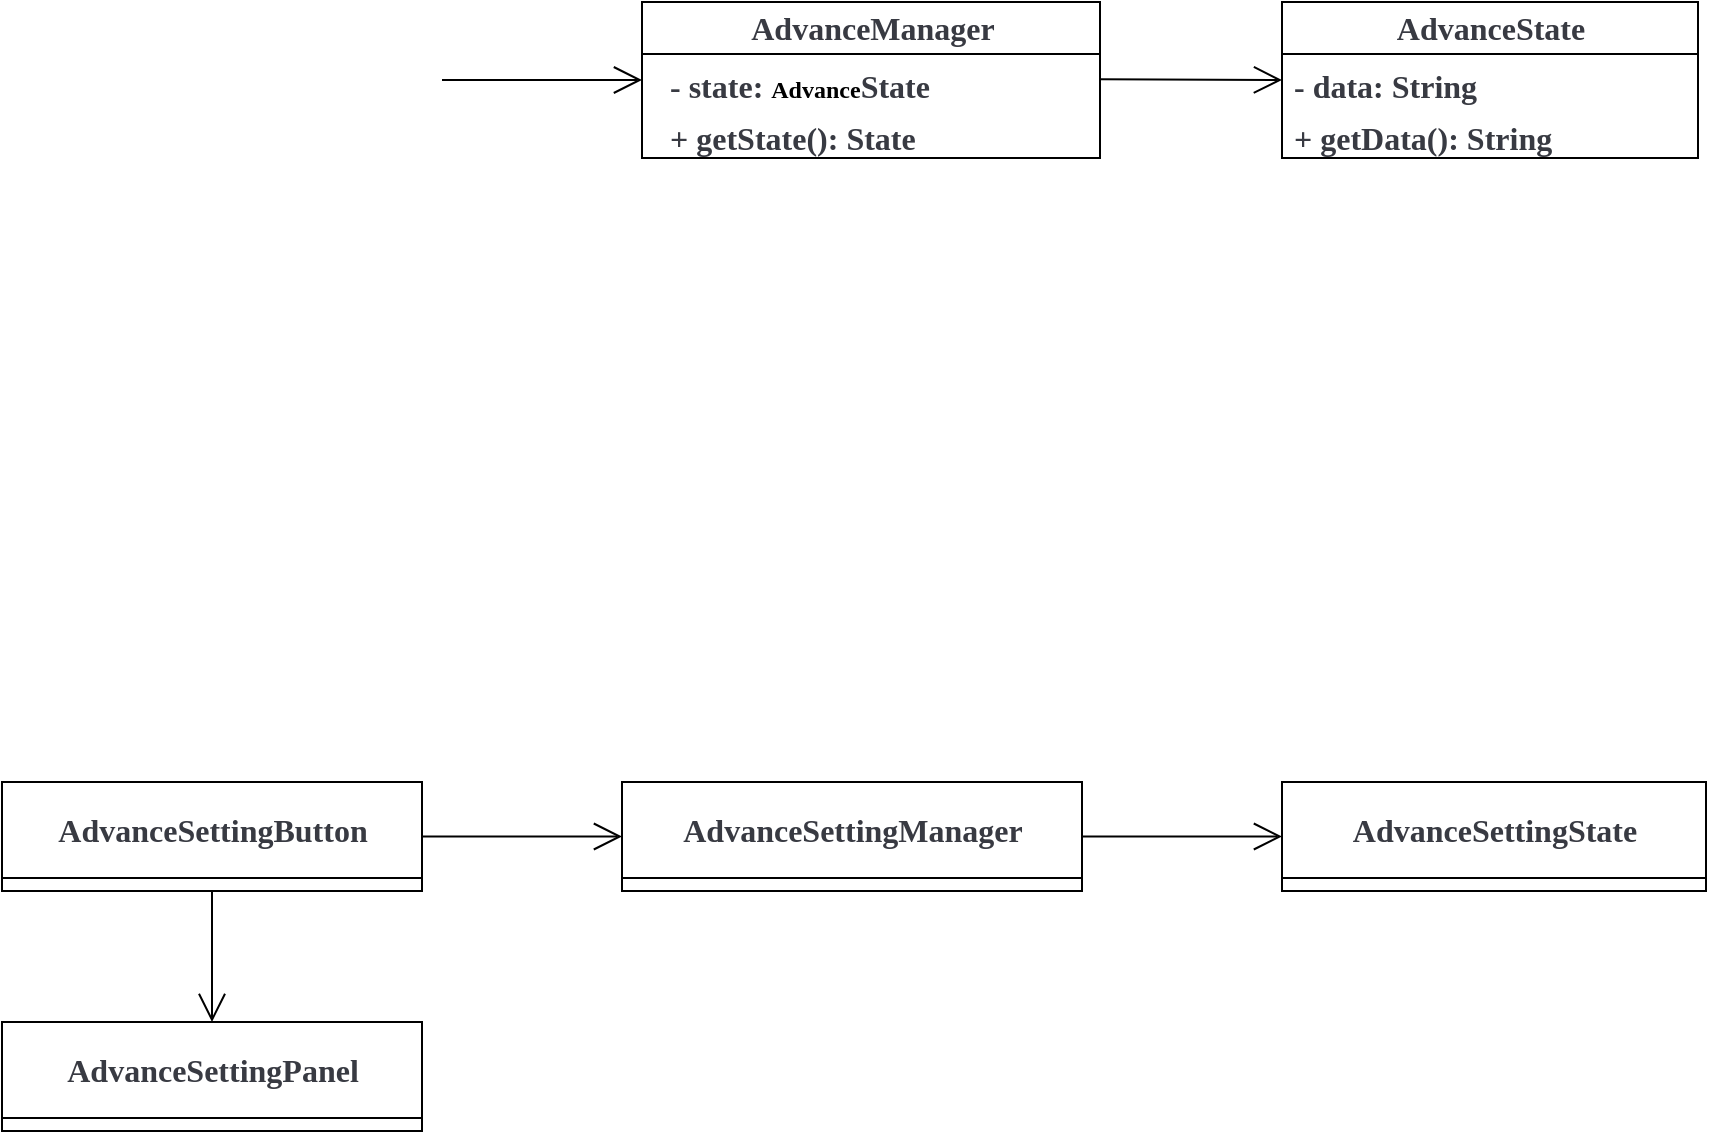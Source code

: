 <mxfile version="26.1.0">
  <diagram name="第 1 页" id="Q4jDz6H18_isW9mFbE67">
    <mxGraphModel dx="1595" dy="654" grid="1" gridSize="10" guides="1" tooltips="1" connect="1" arrows="0" fold="1" page="0" pageScale="1" pageWidth="827" pageHeight="1169" math="0" shadow="0">
      <root>
        <mxCell id="0" />
        <mxCell id="1" parent="0" />
        <mxCell id="WYNOVw6aIWCYw_fvYY9K-1" value="&lt;span style=&quot;color: rgb(56, 58, 66); font-size: 16px; text-align: start; white-space: pre-wrap;&quot;&gt;AdvanceSettingButton&lt;/span&gt;" style="swimlane;fontStyle=1;childLayout=stackLayout;horizontal=1;startSize=48;fillColor=none;horizontalStack=0;resizeParent=1;resizeParentMax=0;resizeLast=0;collapsible=1;marginBottom=0;html=1;labelBackgroundColor=none;textShadow=0;fontFamily=Lucida Console;" vertex="1" collapsed="1" parent="1">
          <mxGeometry x="-390" y="450" width="210" height="54.5" as="geometry">
            <mxRectangle x="-300" y="270" width="250" height="78" as="alternateBounds" />
          </mxGeometry>
        </mxCell>
        <mxCell id="WYNOVw6aIWCYw_fvYY9K-2" value="&lt;span style=&quot;color: rgb(56, 58, 66); font-family: ui-monospace, SFMono-Regular, &amp;quot;SF Mono&amp;quot;, Menlo, Consolas, &amp;quot;Liberation Mono&amp;quot;, monospace; font-size: 16px; white-space-collapse: preserve;&quot;&gt; - manager: &lt;/span&gt;&lt;span style=&quot;background-color: initial; font-family: Consolas, Monaco, &amp;quot;Andale Mono&amp;quot;, &amp;quot;Ubuntu Mono&amp;quot;, monospace; font-size: 1em; word-spacing: normal; color: light-dark(rgb(0, 0, 0), rgb(255, 255, 255));&quot;&gt;AdvanceManager&lt;/span&gt;" style="text;strokeColor=none;fillColor=none;align=left;verticalAlign=top;spacingLeft=4;spacingRight=4;overflow=hidden;rotatable=0;points=[[0,0.5],[1,0.5]];portConstraint=eastwest;whiteSpace=wrap;html=1;labelBackgroundColor=#FFFFFF;" vertex="1" parent="WYNOVw6aIWCYw_fvYY9K-1">
          <mxGeometry y="26" width="250" height="26" as="geometry" />
        </mxCell>
        <mxCell id="WYNOVw6aIWCYw_fvYY9K-3" value="&lt;span style=&quot;color: rgb(56, 58, 66); font-family: ui-monospace, SFMono-Regular, &amp;quot;SF Mono&amp;quot;, Menlo, Consolas, &amp;quot;Liberation Mono&amp;quot;, monospace; font-size: 16px; white-space-collapse: preserve;&quot;&gt; + displayData() &lt;/span&gt;" style="text;strokeColor=none;fillColor=none;align=left;verticalAlign=top;spacingLeft=4;spacingRight=4;overflow=hidden;rotatable=0;points=[[0,0.5],[1,0.5]];portConstraint=eastwest;whiteSpace=wrap;html=1;labelBackgroundColor=#FFFFFF;" vertex="1" parent="WYNOVw6aIWCYw_fvYY9K-1">
          <mxGeometry y="52" width="250" height="26" as="geometry" />
        </mxCell>
        <mxCell id="WYNOVw6aIWCYw_fvYY9K-5" value="&lt;span style=&quot;color: rgb(56, 58, 66); font-size: 16px; text-align: start; white-space: pre-wrap;&quot;&gt;AdvanceManager&lt;/span&gt;" style="swimlane;fontStyle=1;childLayout=stackLayout;horizontal=1;startSize=26;fillColor=none;horizontalStack=0;resizeParent=1;resizeParentMax=0;resizeLast=0;collapsible=1;marginBottom=0;html=1;labelBackgroundColor=none;textShadow=0;fontFamily=Lucida Console;" vertex="1" parent="1">
          <mxGeometry x="-70" y="60" width="229" height="78" as="geometry">
            <mxRectangle x="50" y="290" width="102" height="31" as="alternateBounds" />
          </mxGeometry>
        </mxCell>
        <mxCell id="WYNOVw6aIWCYw_fvYY9K-7" value="&lt;span style=&quot;color: rgb(56, 58, 66); font-size: 16px; white-space-collapse: preserve;&quot;&gt;  - state: &lt;/span&gt;&lt;span style=&quot;color: rgb(0, 0, 0);&quot;&gt;Advance&lt;/span&gt;&lt;span style=&quot;color: rgb(56, 58, 66); font-size: 16px; white-space-collapse: preserve;&quot;&gt;State&lt;/span&gt;" style="text;strokeColor=none;fillColor=none;align=left;verticalAlign=top;spacingLeft=4;spacingRight=4;overflow=hidden;rotatable=0;points=[[0,0.5],[1,0.5]];portConstraint=eastwest;whiteSpace=wrap;html=1;labelBackgroundColor=none;fontStyle=1;textShadow=0;fontFamily=Lucida Console;" vertex="1" parent="WYNOVw6aIWCYw_fvYY9K-5">
          <mxGeometry y="26" width="229" height="26" as="geometry" />
        </mxCell>
        <mxCell id="WYNOVw6aIWCYw_fvYY9K-8" value="&lt;span style=&quot;color: rgb(56, 58, 66); font-size: 16px; white-space-collapse: preserve;&quot;&gt;  + getState(): State&lt;/span&gt;" style="text;strokeColor=none;fillColor=none;align=left;verticalAlign=top;spacingLeft=4;spacingRight=4;overflow=hidden;rotatable=0;points=[[0,0.5],[1,0.5]];portConstraint=eastwest;whiteSpace=wrap;html=1;labelBackgroundColor=none;fontStyle=1;textShadow=0;fontFamily=Lucida Console;" vertex="1" parent="WYNOVw6aIWCYw_fvYY9K-5">
          <mxGeometry y="52" width="229" height="26" as="geometry" />
        </mxCell>
        <mxCell id="WYNOVw6aIWCYw_fvYY9K-9" value="&lt;span style=&quot;color: rgb(56, 58, 66); font-size: 16px; text-align: start; white-space: pre-wrap;&quot;&gt;AdvanceState&lt;/span&gt;" style="swimlane;fontStyle=1;childLayout=stackLayout;horizontal=1;startSize=26;fillColor=none;horizontalStack=0;resizeParent=1;resizeParentMax=0;resizeLast=0;collapsible=1;marginBottom=0;html=1;labelBackgroundColor=none;fontFamily=Lucida Console;textShadow=0;" vertex="1" parent="1">
          <mxGeometry x="250" y="60" width="208" height="78" as="geometry" />
        </mxCell>
        <mxCell id="WYNOVw6aIWCYw_fvYY9K-10" value="&lt;span style=&quot;color: rgb(56, 58, 66); font-size: 16px; white-space-collapse: preserve;&quot;&gt;- data: String&lt;/span&gt;" style="text;strokeColor=none;fillColor=none;align=left;verticalAlign=top;spacingLeft=4;spacingRight=4;overflow=hidden;rotatable=0;points=[[0,0.5],[1,0.5]];portConstraint=eastwest;whiteSpace=wrap;html=1;labelBackgroundColor=none;fontStyle=1;textShadow=0;fontFamily=Lucida Console;" vertex="1" parent="WYNOVw6aIWCYw_fvYY9K-9">
          <mxGeometry y="26" width="208" height="26" as="geometry" />
        </mxCell>
        <mxCell id="WYNOVw6aIWCYw_fvYY9K-11" value="&lt;span style=&quot;color: rgb(56, 58, 66); font-size: 16px; white-space-collapse: preserve;&quot;&gt;+ getData(): String&lt;/span&gt;" style="text;strokeColor=none;fillColor=none;align=left;verticalAlign=top;spacingLeft=4;spacingRight=4;overflow=hidden;rotatable=0;points=[[0,0.5],[1,0.5]];portConstraint=eastwest;whiteSpace=wrap;html=1;labelBackgroundColor=none;fontStyle=1;textShadow=0;fontFamily=Lucida Console;" vertex="1" parent="WYNOVw6aIWCYw_fvYY9K-9">
          <mxGeometry y="52" width="208" height="26" as="geometry" />
        </mxCell>
        <mxCell id="WYNOVw6aIWCYw_fvYY9K-19" value="" style="endArrow=open;endFill=1;endSize=12;html=1;rounded=0;fontStyle=1;textShadow=0;labelBackgroundColor=none;fontFamily=Lucida Console;" edge="1" parent="1">
          <mxGeometry width="160" relative="1" as="geometry">
            <mxPoint x="-170" y="99" as="sourcePoint" />
            <mxPoint x="-70" y="99" as="targetPoint" />
          </mxGeometry>
        </mxCell>
        <mxCell id="WYNOVw6aIWCYw_fvYY9K-20" value="" style="endArrow=open;endFill=1;endSize=12;html=1;rounded=0;entryX=0;entryY=0.5;entryDx=0;entryDy=0;fontStyle=1;textShadow=0;labelBackgroundColor=none;fontFamily=Lucida Console;" edge="1" parent="1" target="WYNOVw6aIWCYw_fvYY9K-10">
          <mxGeometry width="160" relative="1" as="geometry">
            <mxPoint x="159" y="98.58" as="sourcePoint" />
            <mxPoint x="269" y="99" as="targetPoint" />
          </mxGeometry>
        </mxCell>
        <mxCell id="WYNOVw6aIWCYw_fvYY9K-21" value="&lt;span style=&quot;color: rgb(56, 58, 66); font-size: 16px; text-align: start; white-space: pre-wrap;&quot;&gt;AdvanceSettingManager&lt;/span&gt;" style="swimlane;fontStyle=1;childLayout=stackLayout;horizontal=1;startSize=48;fillColor=none;horizontalStack=0;resizeParent=1;resizeParentMax=0;resizeLast=0;collapsible=1;marginBottom=0;html=1;labelBackgroundColor=none;textShadow=0;fontFamily=Lucida Console;" vertex="1" collapsed="1" parent="1">
          <mxGeometry x="-80" y="450" width="230" height="54.5" as="geometry">
            <mxRectangle x="-300" y="270" width="250" height="78" as="alternateBounds" />
          </mxGeometry>
        </mxCell>
        <mxCell id="WYNOVw6aIWCYw_fvYY9K-22" value="&lt;span style=&quot;color: rgb(56, 58, 66); font-family: ui-monospace, SFMono-Regular, &amp;quot;SF Mono&amp;quot;, Menlo, Consolas, &amp;quot;Liberation Mono&amp;quot;, monospace; font-size: 16px; white-space-collapse: preserve;&quot;&gt; - manager: &lt;/span&gt;&lt;span style=&quot;background-color: initial; font-family: Consolas, Monaco, &amp;quot;Andale Mono&amp;quot;, &amp;quot;Ubuntu Mono&amp;quot;, monospace; font-size: 1em; word-spacing: normal; color: light-dark(rgb(0, 0, 0), rgb(255, 255, 255));&quot;&gt;AdvanceManager&lt;/span&gt;" style="text;strokeColor=none;fillColor=none;align=left;verticalAlign=top;spacingLeft=4;spacingRight=4;overflow=hidden;rotatable=0;points=[[0,0.5],[1,0.5]];portConstraint=eastwest;whiteSpace=wrap;html=1;labelBackgroundColor=#FFFFFF;" vertex="1" parent="WYNOVw6aIWCYw_fvYY9K-21">
          <mxGeometry y="26" width="250" height="26" as="geometry" />
        </mxCell>
        <mxCell id="WYNOVw6aIWCYw_fvYY9K-23" value="&lt;span style=&quot;color: rgb(56, 58, 66); font-family: ui-monospace, SFMono-Regular, &amp;quot;SF Mono&amp;quot;, Menlo, Consolas, &amp;quot;Liberation Mono&amp;quot;, monospace; font-size: 16px; white-space-collapse: preserve;&quot;&gt; + displayData() &lt;/span&gt;" style="text;strokeColor=none;fillColor=none;align=left;verticalAlign=top;spacingLeft=4;spacingRight=4;overflow=hidden;rotatable=0;points=[[0,0.5],[1,0.5]];portConstraint=eastwest;whiteSpace=wrap;html=1;labelBackgroundColor=#FFFFFF;" vertex="1" parent="WYNOVw6aIWCYw_fvYY9K-21">
          <mxGeometry y="52" width="250" height="26" as="geometry" />
        </mxCell>
        <mxCell id="WYNOVw6aIWCYw_fvYY9K-24" value="&lt;span style=&quot;color: rgb(56, 58, 66); font-size: 16px; text-align: start; white-space: pre-wrap;&quot;&gt;AdvanceSettingState&lt;/span&gt;" style="swimlane;fontStyle=1;childLayout=stackLayout;horizontal=1;startSize=48;fillColor=none;horizontalStack=0;resizeParent=1;resizeParentMax=0;resizeLast=0;collapsible=1;marginBottom=0;html=1;labelBackgroundColor=none;textShadow=0;fontFamily=Lucida Console;" vertex="1" collapsed="1" parent="1">
          <mxGeometry x="250" y="450" width="212" height="54.5" as="geometry">
            <mxRectangle x="-300" y="270" width="250" height="78" as="alternateBounds" />
          </mxGeometry>
        </mxCell>
        <mxCell id="WYNOVw6aIWCYw_fvYY9K-25" value="&lt;span style=&quot;color: rgb(56, 58, 66); font-family: ui-monospace, SFMono-Regular, &amp;quot;SF Mono&amp;quot;, Menlo, Consolas, &amp;quot;Liberation Mono&amp;quot;, monospace; font-size: 16px; white-space-collapse: preserve;&quot;&gt; - manager: &lt;/span&gt;&lt;span style=&quot;background-color: initial; font-family: Consolas, Monaco, &amp;quot;Andale Mono&amp;quot;, &amp;quot;Ubuntu Mono&amp;quot;, monospace; font-size: 1em; word-spacing: normal; color: light-dark(rgb(0, 0, 0), rgb(255, 255, 255));&quot;&gt;AdvanceManager&lt;/span&gt;" style="text;strokeColor=none;fillColor=none;align=left;verticalAlign=top;spacingLeft=4;spacingRight=4;overflow=hidden;rotatable=0;points=[[0,0.5],[1,0.5]];portConstraint=eastwest;whiteSpace=wrap;html=1;labelBackgroundColor=#FFFFFF;" vertex="1" parent="WYNOVw6aIWCYw_fvYY9K-24">
          <mxGeometry y="26" width="250" height="26" as="geometry" />
        </mxCell>
        <mxCell id="WYNOVw6aIWCYw_fvYY9K-26" value="&lt;span style=&quot;color: rgb(56, 58, 66); font-family: ui-monospace, SFMono-Regular, &amp;quot;SF Mono&amp;quot;, Menlo, Consolas, &amp;quot;Liberation Mono&amp;quot;, monospace; font-size: 16px; white-space-collapse: preserve;&quot;&gt; + displayData() &lt;/span&gt;" style="text;strokeColor=none;fillColor=none;align=left;verticalAlign=top;spacingLeft=4;spacingRight=4;overflow=hidden;rotatable=0;points=[[0,0.5],[1,0.5]];portConstraint=eastwest;whiteSpace=wrap;html=1;labelBackgroundColor=#FFFFFF;" vertex="1" parent="WYNOVw6aIWCYw_fvYY9K-24">
          <mxGeometry y="52" width="250" height="26" as="geometry" />
        </mxCell>
        <mxCell id="WYNOVw6aIWCYw_fvYY9K-30" value="&lt;span style=&quot;color: rgb(56, 58, 66); font-size: 16px; text-align: start; white-space: pre-wrap;&quot;&gt;AdvanceSettingPanel&lt;/span&gt;" style="swimlane;fontStyle=1;childLayout=stackLayout;horizontal=1;startSize=48;fillColor=none;horizontalStack=0;resizeParent=1;resizeParentMax=0;resizeLast=0;collapsible=1;marginBottom=0;html=1;labelBackgroundColor=none;textShadow=0;fontFamily=Lucida Console;" vertex="1" collapsed="1" parent="1">
          <mxGeometry x="-390" y="570" width="210" height="54.5" as="geometry">
            <mxRectangle x="-300" y="270" width="250" height="78" as="alternateBounds" />
          </mxGeometry>
        </mxCell>
        <mxCell id="WYNOVw6aIWCYw_fvYY9K-31" value="&lt;span style=&quot;color: rgb(56, 58, 66); font-family: ui-monospace, SFMono-Regular, &amp;quot;SF Mono&amp;quot;, Menlo, Consolas, &amp;quot;Liberation Mono&amp;quot;, monospace; font-size: 16px; white-space-collapse: preserve;&quot;&gt; - manager: &lt;/span&gt;&lt;span style=&quot;background-color: initial; font-family: Consolas, Monaco, &amp;quot;Andale Mono&amp;quot;, &amp;quot;Ubuntu Mono&amp;quot;, monospace; font-size: 1em; word-spacing: normal; color: light-dark(rgb(0, 0, 0), rgb(255, 255, 255));&quot;&gt;AdvanceManager&lt;/span&gt;" style="text;strokeColor=none;fillColor=none;align=left;verticalAlign=top;spacingLeft=4;spacingRight=4;overflow=hidden;rotatable=0;points=[[0,0.5],[1,0.5]];portConstraint=eastwest;whiteSpace=wrap;html=1;labelBackgroundColor=#FFFFFF;" vertex="1" parent="WYNOVw6aIWCYw_fvYY9K-30">
          <mxGeometry y="26" width="250" height="26" as="geometry" />
        </mxCell>
        <mxCell id="WYNOVw6aIWCYw_fvYY9K-32" value="&lt;span style=&quot;color: rgb(56, 58, 66); font-family: ui-monospace, SFMono-Regular, &amp;quot;SF Mono&amp;quot;, Menlo, Consolas, &amp;quot;Liberation Mono&amp;quot;, monospace; font-size: 16px; white-space-collapse: preserve;&quot;&gt; + displayData() &lt;/span&gt;" style="text;strokeColor=none;fillColor=none;align=left;verticalAlign=top;spacingLeft=4;spacingRight=4;overflow=hidden;rotatable=0;points=[[0,0.5],[1,0.5]];portConstraint=eastwest;whiteSpace=wrap;html=1;labelBackgroundColor=#FFFFFF;" vertex="1" parent="WYNOVw6aIWCYw_fvYY9K-30">
          <mxGeometry y="52" width="250" height="26" as="geometry" />
        </mxCell>
        <mxCell id="WYNOVw6aIWCYw_fvYY9K-52" value="" style="endArrow=open;endFill=1;endSize=12;html=1;rounded=0;exitX=1;exitY=0.5;exitDx=0;exitDy=0;entryX=0;entryY=0.5;entryDx=0;entryDy=0;" edge="1" parent="1" source="WYNOVw6aIWCYw_fvYY9K-1" target="WYNOVw6aIWCYw_fvYY9K-21">
          <mxGeometry width="160" relative="1" as="geometry">
            <mxPoint x="-120" y="620" as="sourcePoint" />
            <mxPoint x="40" y="620" as="targetPoint" />
          </mxGeometry>
        </mxCell>
        <mxCell id="WYNOVw6aIWCYw_fvYY9K-53" value="" style="endArrow=open;endFill=1;endSize=12;html=1;rounded=0;exitX=1;exitY=0.5;exitDx=0;exitDy=0;entryX=0;entryY=0.5;entryDx=0;entryDy=0;" edge="1" parent="1" source="WYNOVw6aIWCYw_fvYY9K-21" target="WYNOVw6aIWCYw_fvYY9K-24">
          <mxGeometry width="160" relative="1" as="geometry">
            <mxPoint x="170" y="660" as="sourcePoint" />
            <mxPoint x="330" y="660" as="targetPoint" />
          </mxGeometry>
        </mxCell>
        <mxCell id="WYNOVw6aIWCYw_fvYY9K-54" value="" style="endArrow=open;endFill=1;endSize=12;html=1;rounded=0;exitX=0.5;exitY=1;exitDx=0;exitDy=0;entryX=0.5;entryY=0;entryDx=0;entryDy=0;" edge="1" parent="1" source="WYNOVw6aIWCYw_fvYY9K-1" target="WYNOVw6aIWCYw_fvYY9K-30">
          <mxGeometry width="160" relative="1" as="geometry">
            <mxPoint x="50" y="700" as="sourcePoint" />
            <mxPoint x="210" y="700" as="targetPoint" />
          </mxGeometry>
        </mxCell>
      </root>
    </mxGraphModel>
  </diagram>
</mxfile>
